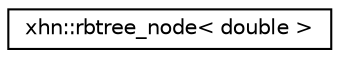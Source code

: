 digraph "Graphical Class Hierarchy"
{
  edge [fontname="Helvetica",fontsize="10",labelfontname="Helvetica",labelfontsize="10"];
  node [fontname="Helvetica",fontsize="10",shape=record];
  rankdir="LR";
  Node1 [label="xhn::rbtree_node\< double \>",height=0.2,width=0.4,color="black", fillcolor="white", style="filled",URL="$classxhn_1_1rbtree__node.html"];
}
